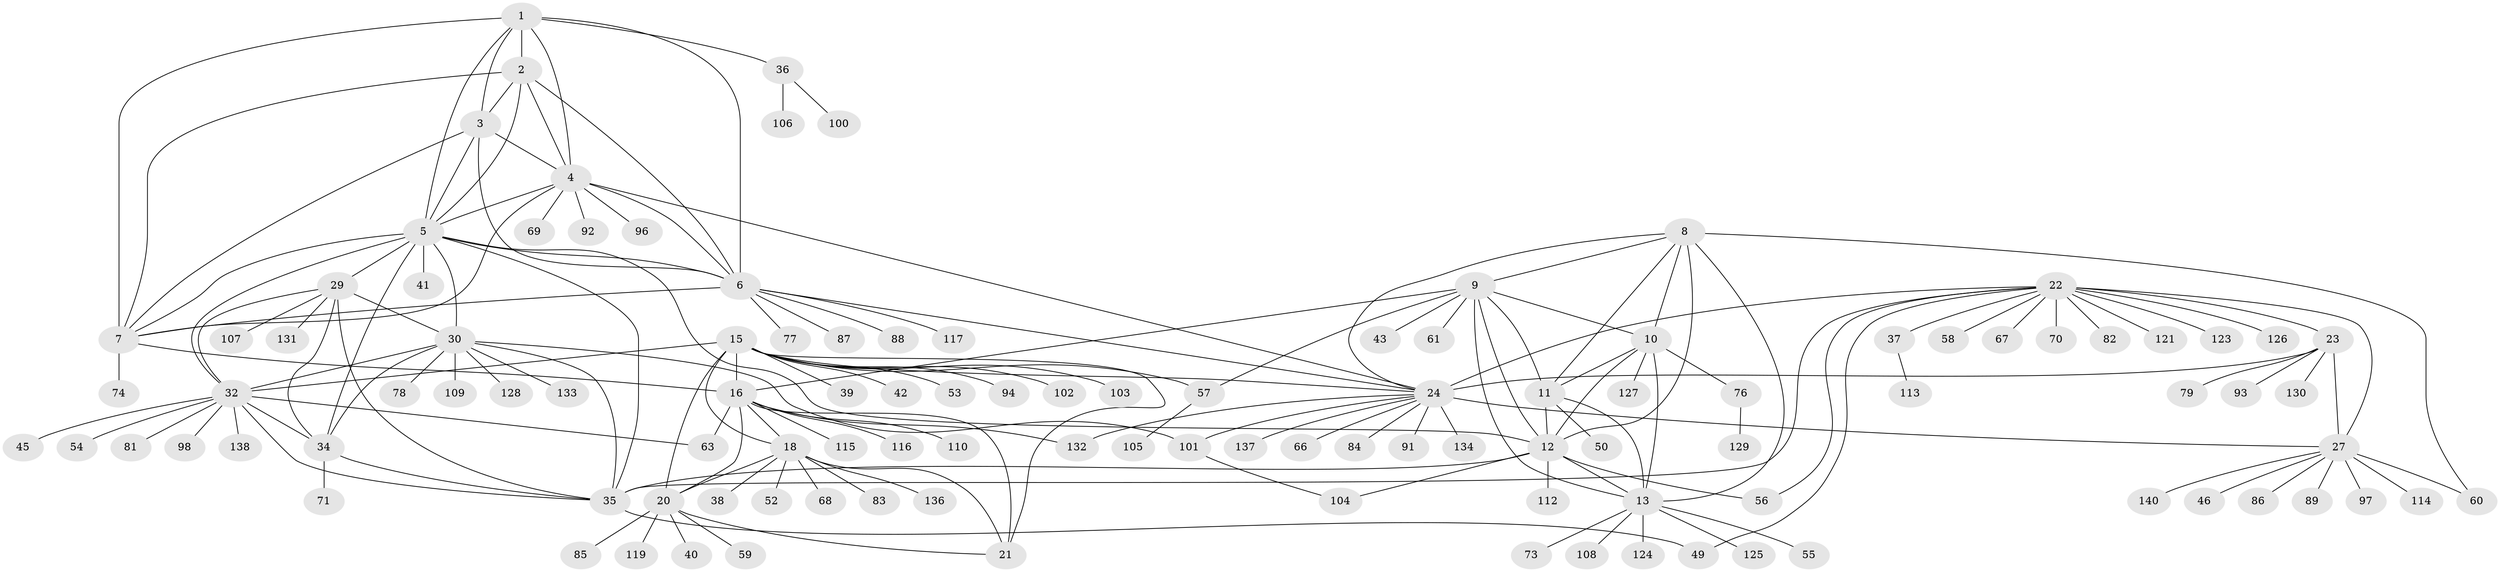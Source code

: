 // original degree distribution, {7: 0.02857142857142857, 6: 0.02142857142857143, 10: 0.02142857142857143, 9: 0.05714285714285714, 12: 0.02857142857142857, 8: 0.04285714285714286, 11: 0.02857142857142857, 13: 0.007142857142857143, 15: 0.007142857142857143, 14: 0.007142857142857143, 4: 0.02142857142857143, 2: 0.11428571428571428, 1: 0.6071428571428571, 3: 0.007142857142857143}
// Generated by graph-tools (version 1.1) at 2025/42/03/06/25 10:42:15]
// undirected, 113 vertices, 171 edges
graph export_dot {
graph [start="1"]
  node [color=gray90,style=filled];
  1;
  2;
  3;
  4 [super="+75"];
  5 [super="+33"];
  6 [super="+90"];
  7 [super="+62"];
  8;
  9 [super="+135"];
  10 [super="+95"];
  11 [super="+51"];
  12 [super="+64"];
  13 [super="+14"];
  15 [super="+19"];
  16 [super="+17"];
  18 [super="+47"];
  20 [super="+139"];
  21;
  22 [super="+25"];
  23 [super="+44"];
  24 [super="+26"];
  27 [super="+28"];
  29 [super="+118"];
  30 [super="+31"];
  32 [super="+48"];
  34 [super="+80"];
  35 [super="+122"];
  36 [super="+72"];
  37;
  38;
  39;
  40;
  41;
  42;
  43;
  45;
  46;
  49;
  50;
  52 [super="+99"];
  53;
  54;
  55;
  56;
  57 [super="+65"];
  58;
  59;
  60;
  61;
  63;
  66;
  67;
  68;
  69;
  70;
  71 [super="+120"];
  73;
  74;
  76;
  77;
  78;
  79;
  81;
  82;
  83;
  84;
  85;
  86;
  87;
  88;
  89;
  91;
  92;
  93;
  94;
  96;
  97;
  98;
  100;
  101;
  102;
  103;
  104;
  105 [super="+111"];
  106;
  107;
  108;
  109;
  110;
  112;
  113;
  114;
  115;
  116;
  117;
  119;
  121;
  123;
  124;
  125;
  126;
  127;
  128;
  129;
  130;
  131;
  132;
  133;
  134;
  136;
  137;
  138;
  140;
  1 -- 2;
  1 -- 3;
  1 -- 4;
  1 -- 5;
  1 -- 6;
  1 -- 7;
  1 -- 36;
  2 -- 3;
  2 -- 4;
  2 -- 5;
  2 -- 6;
  2 -- 7;
  3 -- 4;
  3 -- 5;
  3 -- 6;
  3 -- 7;
  4 -- 5;
  4 -- 6;
  4 -- 7;
  4 -- 69;
  4 -- 92;
  4 -- 96;
  4 -- 24;
  5 -- 6;
  5 -- 7;
  5 -- 12;
  5 -- 41;
  5 -- 32;
  5 -- 34;
  5 -- 35;
  5 -- 29;
  5 -- 30 [weight=2];
  6 -- 7;
  6 -- 77;
  6 -- 87;
  6 -- 88;
  6 -- 117;
  6 -- 24;
  7 -- 74;
  7 -- 16;
  8 -- 9;
  8 -- 10;
  8 -- 11;
  8 -- 12;
  8 -- 13 [weight=2];
  8 -- 60;
  8 -- 24;
  9 -- 10;
  9 -- 11;
  9 -- 12 [weight=2];
  9 -- 13 [weight=2];
  9 -- 16;
  9 -- 43;
  9 -- 57;
  9 -- 61;
  10 -- 11;
  10 -- 12;
  10 -- 13 [weight=2];
  10 -- 76;
  10 -- 127;
  11 -- 12;
  11 -- 13 [weight=2];
  11 -- 50;
  12 -- 13 [weight=2];
  12 -- 35;
  12 -- 112;
  12 -- 56;
  12 -- 104;
  13 -- 108;
  13 -- 125;
  13 -- 73;
  13 -- 55;
  13 -- 124;
  15 -- 16 [weight=4];
  15 -- 18 [weight=2];
  15 -- 20 [weight=2];
  15 -- 21 [weight=2];
  15 -- 42;
  15 -- 94;
  15 -- 102;
  15 -- 32 [weight=2];
  15 -- 39;
  15 -- 103;
  15 -- 53;
  15 -- 57;
  15 -- 24;
  16 -- 18 [weight=2];
  16 -- 20 [weight=2];
  16 -- 21 [weight=2];
  16 -- 132;
  16 -- 110;
  16 -- 115;
  16 -- 116;
  16 -- 63;
  18 -- 20;
  18 -- 21;
  18 -- 38;
  18 -- 52;
  18 -- 83;
  18 -- 136;
  18 -- 68;
  20 -- 21;
  20 -- 40;
  20 -- 59;
  20 -- 85;
  20 -- 119;
  22 -- 23 [weight=2];
  22 -- 24 [weight=4];
  22 -- 27 [weight=4];
  22 -- 49;
  22 -- 58;
  22 -- 70;
  22 -- 121;
  22 -- 123;
  22 -- 35;
  22 -- 67;
  22 -- 37;
  22 -- 82;
  22 -- 56;
  22 -- 126;
  23 -- 24 [weight=2];
  23 -- 27 [weight=2];
  23 -- 79;
  23 -- 93;
  23 -- 130;
  24 -- 27 [weight=4];
  24 -- 66;
  24 -- 134;
  24 -- 132;
  24 -- 101;
  24 -- 137;
  24 -- 91;
  24 -- 84;
  27 -- 60;
  27 -- 86;
  27 -- 89;
  27 -- 97;
  27 -- 114;
  27 -- 140;
  27 -- 46;
  29 -- 30 [weight=2];
  29 -- 32;
  29 -- 34;
  29 -- 35;
  29 -- 107;
  29 -- 131;
  30 -- 32 [weight=2];
  30 -- 34 [weight=2];
  30 -- 35 [weight=2];
  30 -- 109;
  30 -- 128;
  30 -- 133;
  30 -- 101;
  30 -- 78;
  32 -- 34;
  32 -- 35;
  32 -- 45;
  32 -- 54;
  32 -- 63;
  32 -- 81;
  32 -- 98;
  32 -- 138;
  34 -- 35;
  34 -- 71;
  35 -- 49;
  36 -- 100;
  36 -- 106;
  37 -- 113;
  57 -- 105;
  76 -- 129;
  101 -- 104;
}
